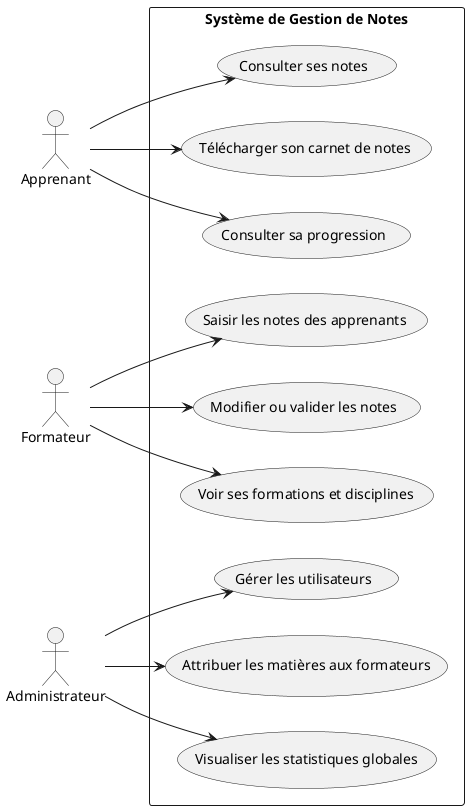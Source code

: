 @startuml
left to right direction

actor Apprenant
actor Formateur
actor Administrateur

rectangle "Système de Gestion de Notes" {
  
  Apprenant --> (Consulter ses notes)
  Apprenant --> (Télécharger son carnet de notes)
  Apprenant --> (Consulter sa progression)

  Formateur --> (Saisir les notes des apprenants)
  Formateur --> (Modifier ou valider les notes)
  Formateur --> (Voir ses formations et disciplines)

  Administrateur --> (Gérer les utilisateurs)
  Administrateur --> (Attribuer les matières aux formateurs)
  Administrateur --> (Visualiser les statistiques globales)
}

@enduml
